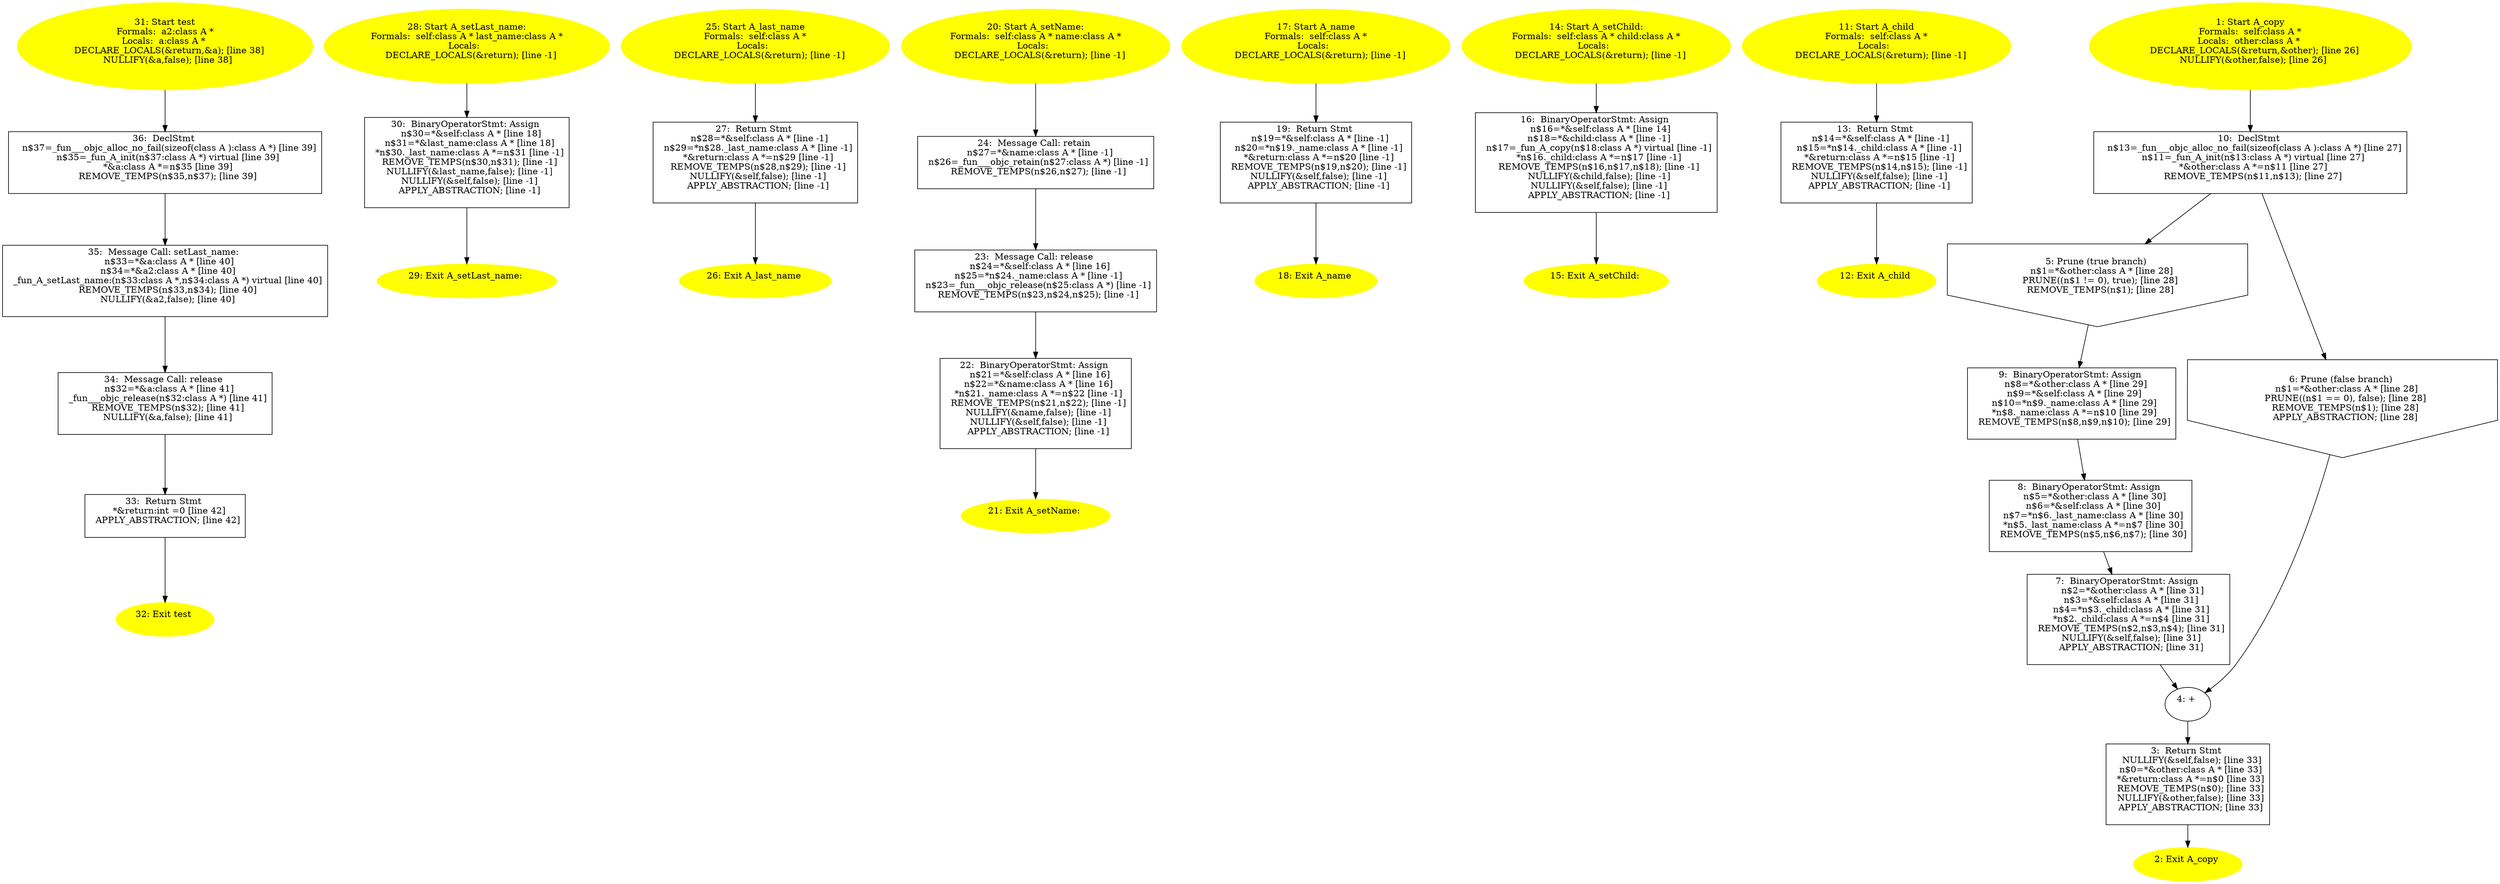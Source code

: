 digraph iCFG {
36 [label="36:  DeclStmt \n   n$37=_fun___objc_alloc_no_fail(sizeof(class A ):class A *) [line 39]\n  n$35=_fun_A_init(n$37:class A *) virtual [line 39]\n  *&a:class A *=n$35 [line 39]\n  REMOVE_TEMPS(n$35,n$37); [line 39]\n " shape="box"]
	

	 36 -> 35 ;
35 [label="35:  Message Call: setLast_name: \n   n$33=*&a:class A * [line 40]\n  n$34=*&a2:class A * [line 40]\n  _fun_A_setLast_name:(n$33:class A *,n$34:class A *) virtual [line 40]\n  REMOVE_TEMPS(n$33,n$34); [line 40]\n  NULLIFY(&a2,false); [line 40]\n " shape="box"]
	

	 35 -> 34 ;
34 [label="34:  Message Call: release \n   n$32=*&a:class A * [line 41]\n  _fun___objc_release(n$32:class A *) [line 41]\n  REMOVE_TEMPS(n$32); [line 41]\n  NULLIFY(&a,false); [line 41]\n " shape="box"]
	

	 34 -> 33 ;
33 [label="33:  Return Stmt \n   *&return:int =0 [line 42]\n  APPLY_ABSTRACTION; [line 42]\n " shape="box"]
	

	 33 -> 32 ;
32 [label="32: Exit test \n  " color=yellow style=filled]
	

31 [label="31: Start test\nFormals:  a2:class A *\nLocals:  a:class A * \n   DECLARE_LOCALS(&return,&a); [line 38]\n  NULLIFY(&a,false); [line 38]\n " color=yellow style=filled]
	

	 31 -> 36 ;
30 [label="30:  BinaryOperatorStmt: Assign \n   n$30=*&self:class A * [line 18]\n  n$31=*&last_name:class A * [line 18]\n  *n$30._last_name:class A *=n$31 [line -1]\n  REMOVE_TEMPS(n$30,n$31); [line -1]\n  NULLIFY(&last_name,false); [line -1]\n  NULLIFY(&self,false); [line -1]\n  APPLY_ABSTRACTION; [line -1]\n " shape="box"]
	

	 30 -> 29 ;
29 [label="29: Exit A_setLast_name: \n  " color=yellow style=filled]
	

28 [label="28: Start A_setLast_name:\nFormals:  self:class A * last_name:class A *\nLocals:  \n   DECLARE_LOCALS(&return); [line -1]\n " color=yellow style=filled]
	

	 28 -> 30 ;
27 [label="27:  Return Stmt \n   n$28=*&self:class A * [line -1]\n  n$29=*n$28._last_name:class A * [line -1]\n  *&return:class A *=n$29 [line -1]\n  REMOVE_TEMPS(n$28,n$29); [line -1]\n  NULLIFY(&self,false); [line -1]\n  APPLY_ABSTRACTION; [line -1]\n " shape="box"]
	

	 27 -> 26 ;
26 [label="26: Exit A_last_name \n  " color=yellow style=filled]
	

25 [label="25: Start A_last_name\nFormals:  self:class A *\nLocals:  \n   DECLARE_LOCALS(&return); [line -1]\n " color=yellow style=filled]
	

	 25 -> 27 ;
24 [label="24:  Message Call: retain \n   n$27=*&name:class A * [line -1]\n  n$26=_fun___objc_retain(n$27:class A *) [line -1]\n  REMOVE_TEMPS(n$26,n$27); [line -1]\n " shape="box"]
	

	 24 -> 23 ;
23 [label="23:  Message Call: release \n   n$24=*&self:class A * [line 16]\n  n$25=*n$24._name:class A * [line -1]\n  n$23=_fun___objc_release(n$25:class A *) [line -1]\n  REMOVE_TEMPS(n$23,n$24,n$25); [line -1]\n " shape="box"]
	

	 23 -> 22 ;
22 [label="22:  BinaryOperatorStmt: Assign \n   n$21=*&self:class A * [line 16]\n  n$22=*&name:class A * [line 16]\n  *n$21._name:class A *=n$22 [line -1]\n  REMOVE_TEMPS(n$21,n$22); [line -1]\n  NULLIFY(&name,false); [line -1]\n  NULLIFY(&self,false); [line -1]\n  APPLY_ABSTRACTION; [line -1]\n " shape="box"]
	

	 22 -> 21 ;
21 [label="21: Exit A_setName: \n  " color=yellow style=filled]
	

20 [label="20: Start A_setName:\nFormals:  self:class A * name:class A *\nLocals:  \n   DECLARE_LOCALS(&return); [line -1]\n " color=yellow style=filled]
	

	 20 -> 24 ;
19 [label="19:  Return Stmt \n   n$19=*&self:class A * [line -1]\n  n$20=*n$19._name:class A * [line -1]\n  *&return:class A *=n$20 [line -1]\n  REMOVE_TEMPS(n$19,n$20); [line -1]\n  NULLIFY(&self,false); [line -1]\n  APPLY_ABSTRACTION; [line -1]\n " shape="box"]
	

	 19 -> 18 ;
18 [label="18: Exit A_name \n  " color=yellow style=filled]
	

17 [label="17: Start A_name\nFormals:  self:class A *\nLocals:  \n   DECLARE_LOCALS(&return); [line -1]\n " color=yellow style=filled]
	

	 17 -> 19 ;
16 [label="16:  BinaryOperatorStmt: Assign \n   n$16=*&self:class A * [line 14]\n  n$18=*&child:class A * [line -1]\n  n$17=_fun_A_copy(n$18:class A *) virtual [line -1]\n  *n$16._child:class A *=n$17 [line -1]\n  REMOVE_TEMPS(n$16,n$17,n$18); [line -1]\n  NULLIFY(&child,false); [line -1]\n  NULLIFY(&self,false); [line -1]\n  APPLY_ABSTRACTION; [line -1]\n " shape="box"]
	

	 16 -> 15 ;
15 [label="15: Exit A_setChild: \n  " color=yellow style=filled]
	

14 [label="14: Start A_setChild:\nFormals:  self:class A * child:class A *\nLocals:  \n   DECLARE_LOCALS(&return); [line -1]\n " color=yellow style=filled]
	

	 14 -> 16 ;
13 [label="13:  Return Stmt \n   n$14=*&self:class A * [line -1]\n  n$15=*n$14._child:class A * [line -1]\n  *&return:class A *=n$15 [line -1]\n  REMOVE_TEMPS(n$14,n$15); [line -1]\n  NULLIFY(&self,false); [line -1]\n  APPLY_ABSTRACTION; [line -1]\n " shape="box"]
	

	 13 -> 12 ;
12 [label="12: Exit A_child \n  " color=yellow style=filled]
	

11 [label="11: Start A_child\nFormals:  self:class A *\nLocals:  \n   DECLARE_LOCALS(&return); [line -1]\n " color=yellow style=filled]
	

	 11 -> 13 ;
10 [label="10:  DeclStmt \n   n$13=_fun___objc_alloc_no_fail(sizeof(class A ):class A *) [line 27]\n  n$11=_fun_A_init(n$13:class A *) virtual [line 27]\n  *&other:class A *=n$11 [line 27]\n  REMOVE_TEMPS(n$11,n$13); [line 27]\n " shape="box"]
	

	 10 -> 5 ;
	 10 -> 6 ;
9 [label="9:  BinaryOperatorStmt: Assign \n   n$8=*&other:class A * [line 29]\n  n$9=*&self:class A * [line 29]\n  n$10=*n$9._name:class A * [line 29]\n  *n$8._name:class A *=n$10 [line 29]\n  REMOVE_TEMPS(n$8,n$9,n$10); [line 29]\n " shape="box"]
	

	 9 -> 8 ;
8 [label="8:  BinaryOperatorStmt: Assign \n   n$5=*&other:class A * [line 30]\n  n$6=*&self:class A * [line 30]\n  n$7=*n$6._last_name:class A * [line 30]\n  *n$5._last_name:class A *=n$7 [line 30]\n  REMOVE_TEMPS(n$5,n$6,n$7); [line 30]\n " shape="box"]
	

	 8 -> 7 ;
7 [label="7:  BinaryOperatorStmt: Assign \n   n$2=*&other:class A * [line 31]\n  n$3=*&self:class A * [line 31]\n  n$4=*n$3._child:class A * [line 31]\n  *n$2._child:class A *=n$4 [line 31]\n  REMOVE_TEMPS(n$2,n$3,n$4); [line 31]\n  NULLIFY(&self,false); [line 31]\n  APPLY_ABSTRACTION; [line 31]\n " shape="box"]
	

	 7 -> 4 ;
6 [label="6: Prune (false branch) \n   n$1=*&other:class A * [line 28]\n  PRUNE((n$1 == 0), false); [line 28]\n  REMOVE_TEMPS(n$1); [line 28]\n  APPLY_ABSTRACTION; [line 28]\n " shape="invhouse"]
	

	 6 -> 4 ;
5 [label="5: Prune (true branch) \n   n$1=*&other:class A * [line 28]\n  PRUNE((n$1 != 0), true); [line 28]\n  REMOVE_TEMPS(n$1); [line 28]\n " shape="invhouse"]
	

	 5 -> 9 ;
4 [label="4: + \n  " ]
	

	 4 -> 3 ;
3 [label="3:  Return Stmt \n   NULLIFY(&self,false); [line 33]\n  n$0=*&other:class A * [line 33]\n  *&return:class A *=n$0 [line 33]\n  REMOVE_TEMPS(n$0); [line 33]\n  NULLIFY(&other,false); [line 33]\n  APPLY_ABSTRACTION; [line 33]\n " shape="box"]
	

	 3 -> 2 ;
2 [label="2: Exit A_copy \n  " color=yellow style=filled]
	

1 [label="1: Start A_copy\nFormals:  self:class A *\nLocals:  other:class A * \n   DECLARE_LOCALS(&return,&other); [line 26]\n  NULLIFY(&other,false); [line 26]\n " color=yellow style=filled]
	

	 1 -> 10 ;
}
